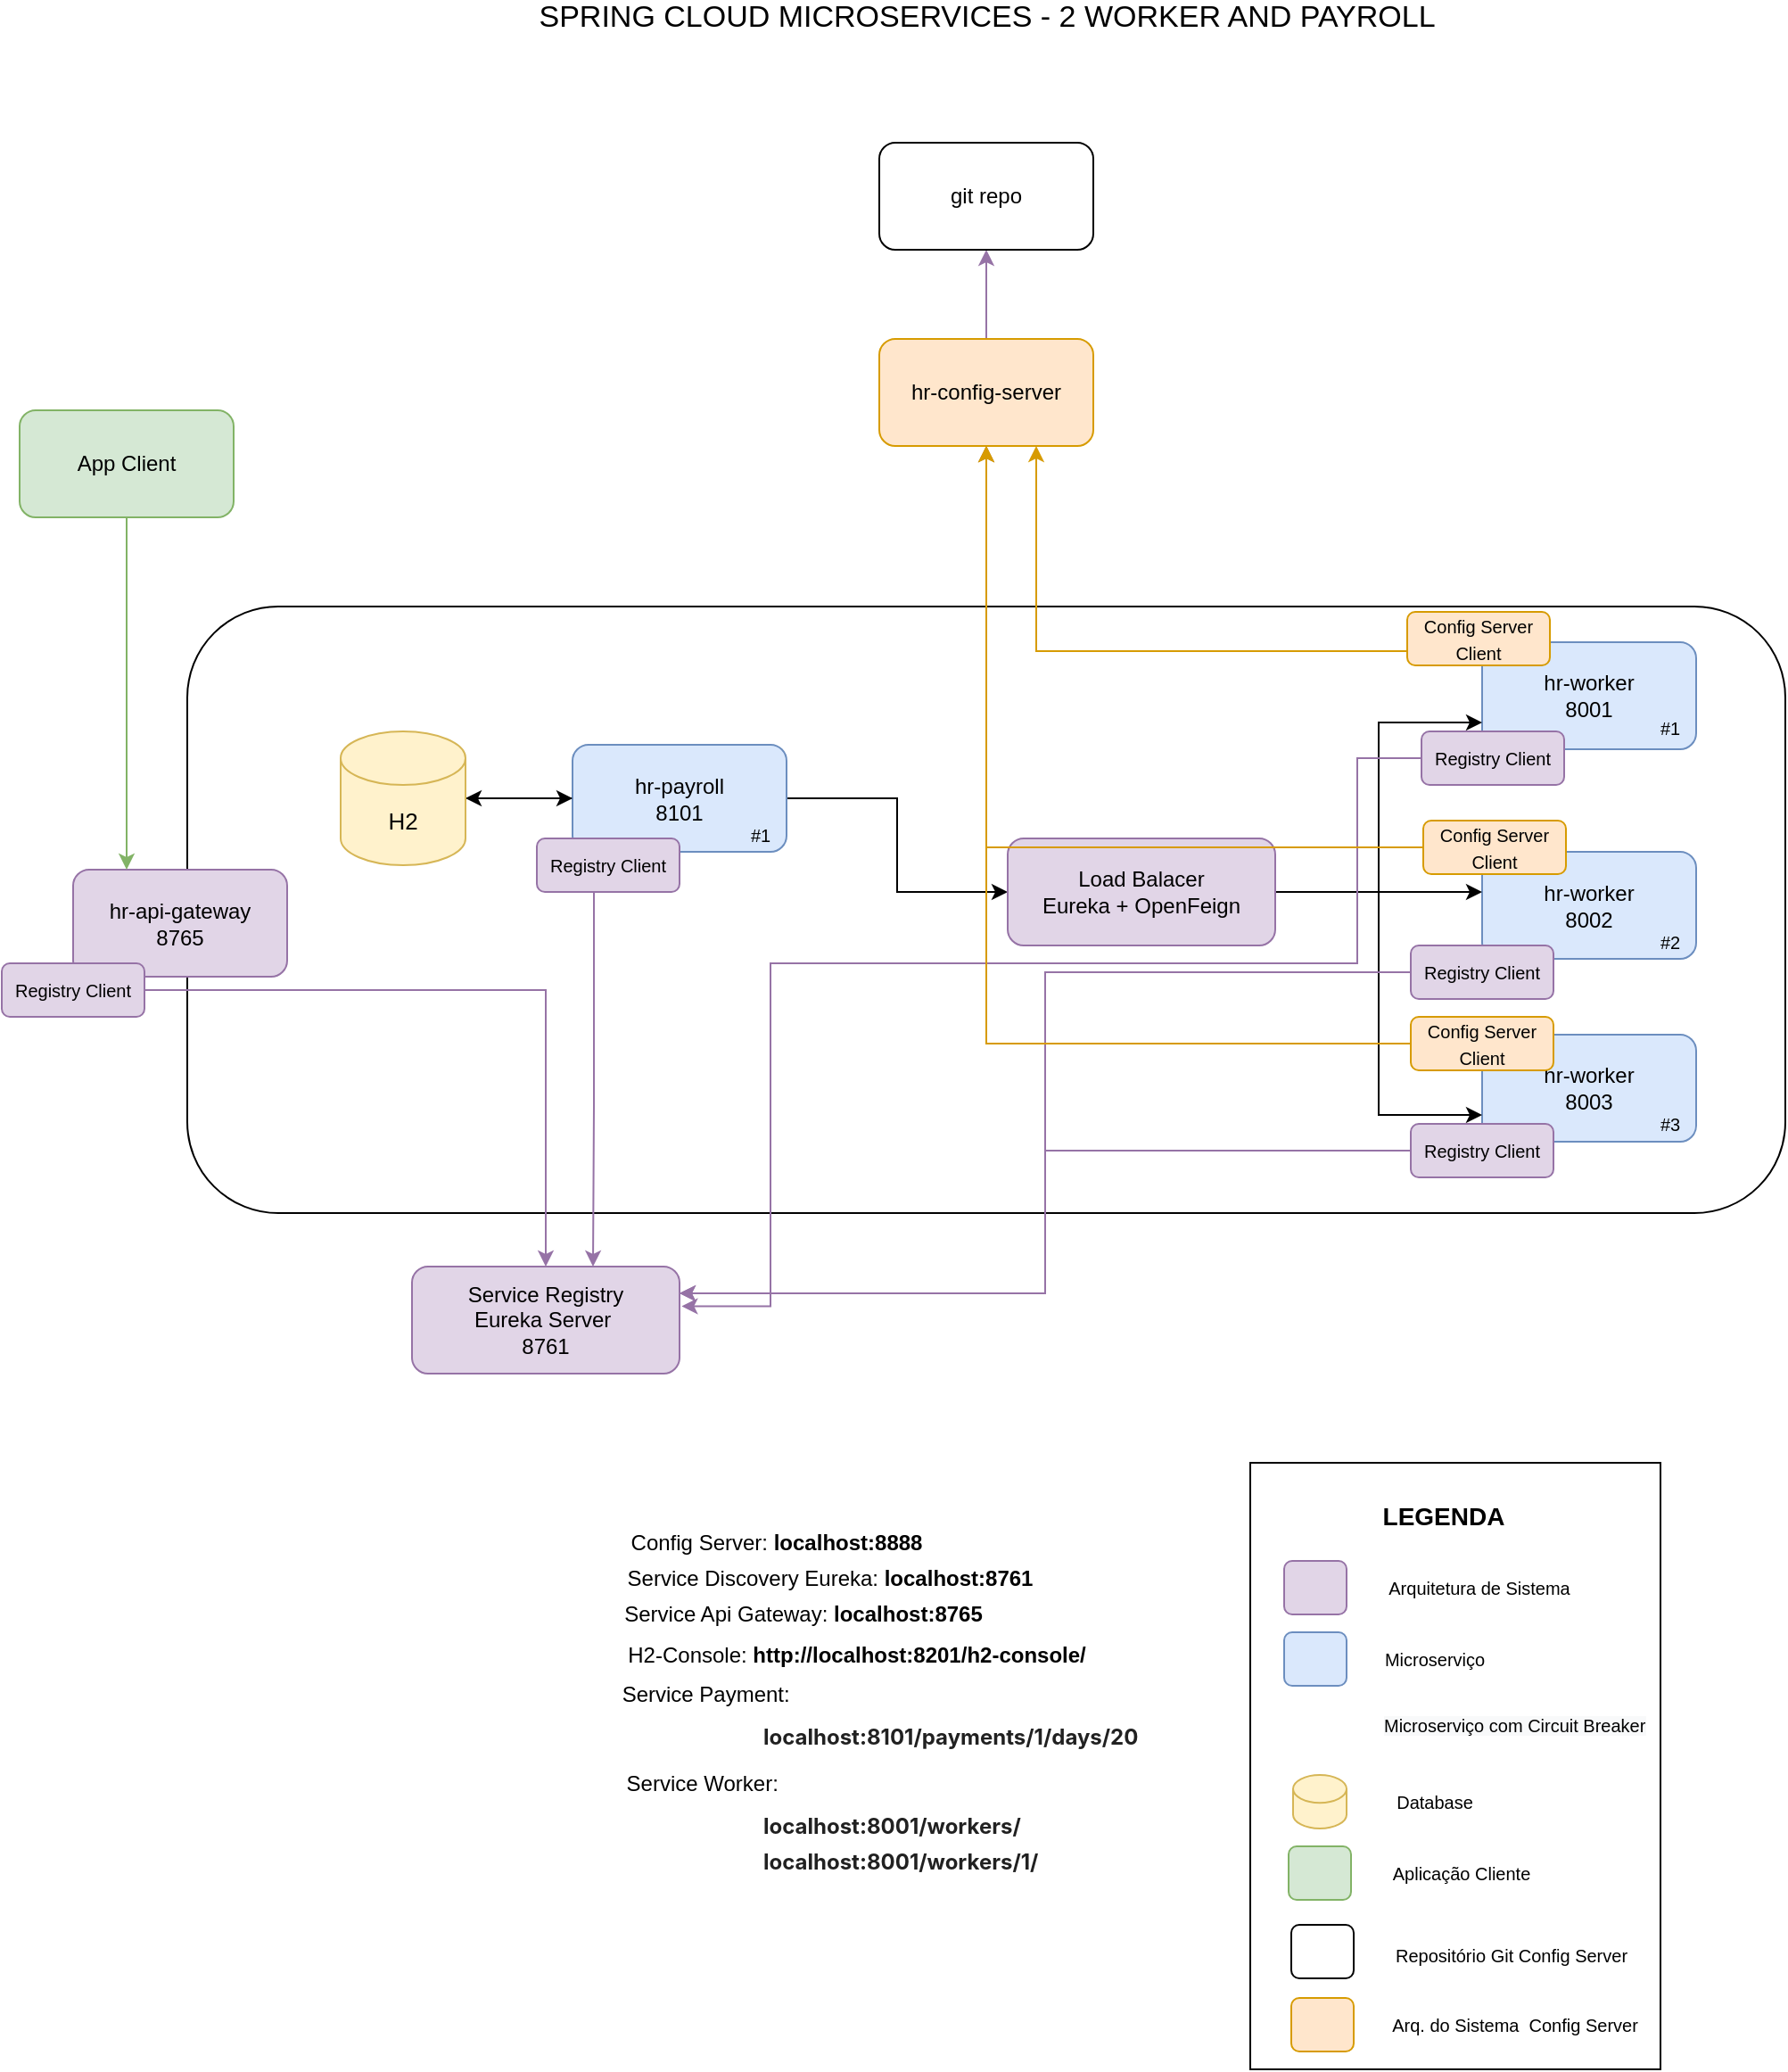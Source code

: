 <mxfile version="16.5.3" type="device"><diagram id="1bEMvcAfJl2qX9IE1g67" name="Page-1"><mxGraphModel dx="1038" dy="1786" grid="1" gridSize="10" guides="1" tooltips="1" connect="1" arrows="1" fold="1" page="1" pageScale="1" pageWidth="827" pageHeight="1169" math="0" shadow="0"><root><mxCell id="0"/><mxCell id="1" parent="0"/><mxCell id="FFli9uuqbO0M4AxKQonB-2" style="edgeStyle=orthogonalEdgeStyle;rounded=0;orthogonalLoop=1;jettySize=auto;html=1;entryX=0.5;entryY=1;entryDx=0;entryDy=0;fillColor=#e1d5e7;strokeColor=#9673a6;" edge="1" parent="1" source="9oAoAfkJ_y66X4qHa8gD-58" target="FFli9uuqbO0M4AxKQonB-1"><mxGeometry relative="1" as="geometry"/></mxCell><mxCell id="9oAoAfkJ_y66X4qHa8gD-58" value="" style="rounded=1;whiteSpace=wrap;html=1;fontSize=10;" parent="1" vertex="1"><mxGeometry x="134" y="50" width="896" height="340" as="geometry"/></mxCell><mxCell id="9oAoAfkJ_y66X4qHa8gD-11" value="" style="rounded=0;whiteSpace=wrap;html=1;" parent="1" vertex="1"><mxGeometry x="730" y="530" width="230" height="340" as="geometry"/></mxCell><mxCell id="zrGTvVkGDup4hxQ8Pklv-1" value="hr-worker&lt;br&gt;8001" style="rounded=1;whiteSpace=wrap;html=1;fillColor=#dae8fc;strokeColor=#6c8ebf;" parent="1" vertex="1"><mxGeometry x="860" y="70" width="120" height="60" as="geometry"/></mxCell><mxCell id="9oAoAfkJ_y66X4qHa8gD-27" style="edgeStyle=orthogonalEdgeStyle;rounded=0;orthogonalLoop=1;jettySize=auto;html=1;fontSize=13;" parent="1" source="zrGTvVkGDup4hxQ8Pklv-2" edge="1"><mxGeometry relative="1" as="geometry"><mxPoint x="290" y="157.5" as="targetPoint"/></mxGeometry></mxCell><mxCell id="9oAoAfkJ_y66X4qHa8gD-29" style="edgeStyle=orthogonalEdgeStyle;rounded=0;orthogonalLoop=1;jettySize=auto;html=1;fontSize=13;" parent="1" source="zrGTvVkGDup4hxQ8Pklv-2" target="9oAoAfkJ_y66X4qHa8gD-28" edge="1"><mxGeometry relative="1" as="geometry"/></mxCell><mxCell id="zrGTvVkGDup4hxQ8Pklv-2" value="hr-payroll&lt;br&gt;8101" style="rounded=1;whiteSpace=wrap;html=1;fillColor=#dae8fc;strokeColor=#6c8ebf;" parent="1" vertex="1"><mxGeometry x="350" y="127.5" width="120" height="60" as="geometry"/></mxCell><mxCell id="zrGTvVkGDup4hxQ8Pklv-5" value="&lt;font style=&quot;font-size: 17px&quot;&gt;SPRING CLOUD MICROSERVICES - 2 WORKER AND PAYROLL&lt;/font&gt;" style="text;html=1;align=center;verticalAlign=middle;resizable=0;points=[];autosize=1;strokeColor=none;fillColor=none;" parent="1" vertex="1"><mxGeometry x="322" y="-290" width="520" height="20" as="geometry"/></mxCell><mxCell id="9oAoAfkJ_y66X4qHa8gD-1" value="Service Registry&lt;br&gt;Eureka Server&amp;nbsp;&lt;br&gt;8761" style="rounded=1;whiteSpace=wrap;html=1;fillColor=#e1d5e7;strokeColor=#9673a6;" parent="1" vertex="1"><mxGeometry x="260" y="420" width="150" height="60" as="geometry"/></mxCell><mxCell id="9oAoAfkJ_y66X4qHa8gD-12" value="&lt;b&gt;&lt;font style=&quot;font-size: 14px&quot;&gt;LEGENDA&lt;/font&gt;&lt;/b&gt;" style="text;html=1;align=center;verticalAlign=middle;resizable=0;points=[];autosize=1;strokeColor=none;fillColor=none;" parent="1" vertex="1"><mxGeometry x="798" y="550" width="80" height="20" as="geometry"/></mxCell><mxCell id="9oAoAfkJ_y66X4qHa8gD-26" style="edgeStyle=orthogonalEdgeStyle;rounded=0;orthogonalLoop=1;jettySize=auto;html=1;entryX=0;entryY=0.5;entryDx=0;entryDy=0;fontSize=13;" parent="1" source="9oAoAfkJ_y66X4qHa8gD-13" target="zrGTvVkGDup4hxQ8Pklv-2" edge="1"><mxGeometry relative="1" as="geometry"><Array as="points"><mxPoint x="290" y="158"/><mxPoint x="290" y="158"/></Array></mxGeometry></mxCell><mxCell id="9oAoAfkJ_y66X4qHa8gD-13" value="&lt;span style=&quot;font-size: 13px&quot;&gt;H2&lt;/span&gt;" style="shape=cylinder3;whiteSpace=wrap;html=1;boundedLbl=1;backgroundOutline=1;size=15;fontSize=17;fillColor=#fff2cc;strokeColor=#d6b656;" parent="1" vertex="1"><mxGeometry x="220" y="120" width="70" height="75" as="geometry"/></mxCell><mxCell id="9oAoAfkJ_y66X4qHa8gD-19" value="" style="shape=image;verticalLabelPosition=bottom;labelBackgroundColor=default;verticalAlign=top;aspect=fixed;imageAspect=0;image=https://files.readme.io/8701241-small-Resilience4j.png;" parent="1" vertex="1"><mxGeometry x="440" y="112.5" width="30" height="30" as="geometry"/></mxCell><mxCell id="9oAoAfkJ_y66X4qHa8gD-23" value="hr-worker&lt;br&gt;8002" style="rounded=1;whiteSpace=wrap;html=1;fillColor=#dae8fc;strokeColor=#6c8ebf;" parent="1" vertex="1"><mxGeometry x="860" y="187.5" width="120" height="60" as="geometry"/></mxCell><mxCell id="9oAoAfkJ_y66X4qHa8gD-24" value="hr-worker&lt;br&gt;8003" style="rounded=1;whiteSpace=wrap;html=1;fillColor=#dae8fc;strokeColor=#6c8ebf;" parent="1" vertex="1"><mxGeometry x="860" y="290" width="120" height="60" as="geometry"/></mxCell><mxCell id="9oAoAfkJ_y66X4qHa8gD-30" style="edgeStyle=orthogonalEdgeStyle;rounded=0;orthogonalLoop=1;jettySize=auto;html=1;entryX=0;entryY=0.75;entryDx=0;entryDy=0;fontSize=13;" parent="1" source="9oAoAfkJ_y66X4qHa8gD-28" target="zrGTvVkGDup4hxQ8Pklv-1" edge="1"><mxGeometry relative="1" as="geometry"/></mxCell><mxCell id="9oAoAfkJ_y66X4qHa8gD-31" style="edgeStyle=orthogonalEdgeStyle;rounded=0;orthogonalLoop=1;jettySize=auto;html=1;fontSize=13;" parent="1" source="9oAoAfkJ_y66X4qHa8gD-28" edge="1"><mxGeometry relative="1" as="geometry"><mxPoint x="860" y="210" as="targetPoint"/><Array as="points"><mxPoint x="860" y="210"/></Array></mxGeometry></mxCell><mxCell id="9oAoAfkJ_y66X4qHa8gD-32" style="edgeStyle=orthogonalEdgeStyle;rounded=0;orthogonalLoop=1;jettySize=auto;html=1;entryX=0;entryY=0.75;entryDx=0;entryDy=0;fontSize=13;" parent="1" source="9oAoAfkJ_y66X4qHa8gD-28" target="9oAoAfkJ_y66X4qHa8gD-24" edge="1"><mxGeometry relative="1" as="geometry"/></mxCell><mxCell id="9oAoAfkJ_y66X4qHa8gD-28" value="Load Balacer&lt;br&gt;Eureka + OpenFeign" style="rounded=1;whiteSpace=wrap;html=1;fillColor=#e1d5e7;strokeColor=#9673a6;" parent="1" vertex="1"><mxGeometry x="594" y="180" width="150" height="60" as="geometry"/></mxCell><mxCell id="9oAoAfkJ_y66X4qHa8gD-41" style="edgeStyle=orthogonalEdgeStyle;rounded=0;orthogonalLoop=1;jettySize=auto;html=1;entryX=1.008;entryY=0.37;entryDx=0;entryDy=0;entryPerimeter=0;fontSize=10;fillColor=#e1d5e7;strokeColor=#9673a6;" parent="1" source="9oAoAfkJ_y66X4qHa8gD-34" target="9oAoAfkJ_y66X4qHa8gD-1" edge="1"><mxGeometry relative="1" as="geometry"><Array as="points"><mxPoint x="790" y="135"/><mxPoint x="790" y="250"/><mxPoint x="461" y="250"/></Array></mxGeometry></mxCell><mxCell id="9oAoAfkJ_y66X4qHa8gD-34" value="&lt;font style=&quot;font-size: 10px&quot;&gt;Registry&amp;nbsp;Client&lt;/font&gt;" style="rounded=1;whiteSpace=wrap;html=1;fillColor=#e1d5e7;strokeColor=#9673a6;" parent="1" vertex="1"><mxGeometry x="826" y="120" width="80" height="30" as="geometry"/></mxCell><mxCell id="9oAoAfkJ_y66X4qHa8gD-35" style="edgeStyle=orthogonalEdgeStyle;rounded=0;orthogonalLoop=1;jettySize=auto;html=1;exitX=0.5;exitY=1;exitDx=0;exitDy=0;fontSize=10;" parent="1" source="9oAoAfkJ_y66X4qHa8gD-34" target="9oAoAfkJ_y66X4qHa8gD-34" edge="1"><mxGeometry relative="1" as="geometry"/></mxCell><mxCell id="9oAoAfkJ_y66X4qHa8gD-42" style="edgeStyle=orthogonalEdgeStyle;rounded=0;orthogonalLoop=1;jettySize=auto;html=1;entryX=1;entryY=0.25;entryDx=0;entryDy=0;fontSize=10;fillColor=#e1d5e7;strokeColor=#9673a6;" parent="1" source="9oAoAfkJ_y66X4qHa8gD-36" target="9oAoAfkJ_y66X4qHa8gD-1" edge="1"><mxGeometry relative="1" as="geometry"/></mxCell><mxCell id="9oAoAfkJ_y66X4qHa8gD-36" value="&lt;font style=&quot;font-size: 10px&quot;&gt;Registry&amp;nbsp;Client&lt;/font&gt;" style="rounded=1;whiteSpace=wrap;html=1;fillColor=#e1d5e7;strokeColor=#9673a6;" parent="1" vertex="1"><mxGeometry x="820" y="240" width="80" height="30" as="geometry"/></mxCell><mxCell id="9oAoAfkJ_y66X4qHa8gD-43" style="edgeStyle=orthogonalEdgeStyle;rounded=0;orthogonalLoop=1;jettySize=auto;html=1;entryX=1;entryY=0.25;entryDx=0;entryDy=0;fontSize=10;fillColor=#e1d5e7;strokeColor=#9673a6;" parent="1" source="9oAoAfkJ_y66X4qHa8gD-37" target="9oAoAfkJ_y66X4qHa8gD-1" edge="1"><mxGeometry relative="1" as="geometry"/></mxCell><mxCell id="9oAoAfkJ_y66X4qHa8gD-37" value="&lt;font style=&quot;font-size: 10px&quot;&gt;Registry&amp;nbsp;Client&lt;/font&gt;" style="rounded=1;whiteSpace=wrap;html=1;fillColor=#e1d5e7;strokeColor=#9673a6;" parent="1" vertex="1"><mxGeometry x="820" y="340" width="80" height="30" as="geometry"/></mxCell><mxCell id="9oAoAfkJ_y66X4qHa8gD-39" style="edgeStyle=orthogonalEdgeStyle;rounded=0;orthogonalLoop=1;jettySize=auto;html=1;fontSize=10;fillColor=#e1d5e7;strokeColor=#9673a6;entryX=0.75;entryY=0;entryDx=0;entryDy=0;" parent="1" edge="1"><mxGeometry relative="1" as="geometry"><mxPoint x="359" y="210" as="sourcePoint"/><mxPoint x="361.5" y="420" as="targetPoint"/><Array as="points"><mxPoint x="362" y="210"/><mxPoint x="362" y="330"/></Array></mxGeometry></mxCell><mxCell id="9oAoAfkJ_y66X4qHa8gD-38" value="&lt;font style=&quot;font-size: 10px&quot;&gt;Registry&amp;nbsp;Client&lt;/font&gt;" style="rounded=1;whiteSpace=wrap;html=1;fillColor=#e1d5e7;strokeColor=#9673a6;" parent="1" vertex="1"><mxGeometry x="330" y="180" width="80" height="30" as="geometry"/></mxCell><mxCell id="9oAoAfkJ_y66X4qHa8gD-44" value="" style="rounded=1;whiteSpace=wrap;html=1;fontSize=10;fillColor=#e1d5e7;strokeColor=#9673a6;" parent="1" vertex="1"><mxGeometry x="749" y="585" width="35" height="30" as="geometry"/></mxCell><mxCell id="9oAoAfkJ_y66X4qHa8gD-45" value="" style="rounded=1;whiteSpace=wrap;html=1;fontSize=10;fillColor=#dae8fc;strokeColor=#6c8ebf;" parent="1" vertex="1"><mxGeometry x="749" y="625" width="35" height="30" as="geometry"/></mxCell><mxCell id="9oAoAfkJ_y66X4qHa8gD-46" value="Arquitetura de Sistema" style="text;html=1;align=center;verticalAlign=middle;resizable=0;points=[];autosize=1;strokeColor=none;fillColor=none;fontSize=10;" parent="1" vertex="1"><mxGeometry x="798" y="590" width="120" height="20" as="geometry"/></mxCell><mxCell id="9oAoAfkJ_y66X4qHa8gD-47" value="Microserviço" style="text;html=1;align=center;verticalAlign=middle;resizable=0;points=[];autosize=1;strokeColor=none;fillColor=none;fontSize=10;" parent="1" vertex="1"><mxGeometry x="798" y="630" width="70" height="20" as="geometry"/></mxCell><mxCell id="9oAoAfkJ_y66X4qHa8gD-48" value="" style="shape=image;verticalLabelPosition=bottom;labelBackgroundColor=default;verticalAlign=top;aspect=fixed;imageAspect=0;image=https://files.readme.io/8701241-small-Resilience4j.png;" parent="1" vertex="1"><mxGeometry x="754" y="665" width="30" height="30" as="geometry"/></mxCell><mxCell id="9oAoAfkJ_y66X4qHa8gD-49" value="&lt;span style=&quot;color: rgb(0 , 0 , 0) ; font-family: &amp;#34;helvetica&amp;#34; ; font-size: 10px ; font-style: normal ; font-weight: 400 ; letter-spacing: normal ; text-align: center ; text-indent: 0px ; text-transform: none ; word-spacing: 0px ; background-color: rgb(248 , 249 , 250) ; display: inline ; float: none&quot;&gt;Microserviço com Circuit Breaker&lt;/span&gt;" style="text;whiteSpace=wrap;html=1;fontSize=10;" parent="1" vertex="1"><mxGeometry x="803" y="665" width="150" height="30" as="geometry"/></mxCell><mxCell id="9oAoAfkJ_y66X4qHa8gD-50" value="#1" style="text;html=1;align=center;verticalAlign=middle;resizable=0;points=[];autosize=1;strokeColor=none;fillColor=none;fontSize=10;" parent="1" vertex="1"><mxGeometry x="440" y="167.5" width="30" height="20" as="geometry"/></mxCell><mxCell id="9oAoAfkJ_y66X4qHa8gD-51" value="#1" style="text;html=1;align=center;verticalAlign=middle;resizable=0;points=[];autosize=1;strokeColor=none;fillColor=none;fontSize=10;" parent="1" vertex="1"><mxGeometry x="950" y="107.5" width="30" height="20" as="geometry"/></mxCell><mxCell id="9oAoAfkJ_y66X4qHa8gD-52" value="#2" style="text;html=1;align=center;verticalAlign=middle;resizable=0;points=[];autosize=1;strokeColor=none;fillColor=none;fontSize=10;" parent="1" vertex="1"><mxGeometry x="950" y="227.5" width="30" height="20" as="geometry"/></mxCell><mxCell id="9oAoAfkJ_y66X4qHa8gD-53" value="#3" style="text;html=1;align=center;verticalAlign=middle;resizable=0;points=[];autosize=1;strokeColor=none;fillColor=none;fontSize=10;" parent="1" vertex="1"><mxGeometry x="950" y="330" width="30" height="20" as="geometry"/></mxCell><mxCell id="9oAoAfkJ_y66X4qHa8gD-54" value="" style="shape=cylinder3;whiteSpace=wrap;html=1;boundedLbl=1;backgroundOutline=1;size=7.8;fontSize=17;fillColor=#fff2cc;strokeColor=#d6b656;" parent="1" vertex="1"><mxGeometry x="754" y="705" width="30" height="30" as="geometry"/></mxCell><mxCell id="9oAoAfkJ_y66X4qHa8gD-55" value="Database" style="text;html=1;align=center;verticalAlign=middle;resizable=0;points=[];autosize=1;strokeColor=none;fillColor=none;fontSize=10;" parent="1" vertex="1"><mxGeometry x="803" y="710" width="60" height="20" as="geometry"/></mxCell><mxCell id="9oAoAfkJ_y66X4qHa8gD-60" value="hr-api-gateway&lt;br&gt;8765" style="rounded=1;whiteSpace=wrap;html=1;fillColor=#e1d5e7;strokeColor=#9673a6;" parent="1" vertex="1"><mxGeometry x="70" y="197.5" width="120" height="60" as="geometry"/></mxCell><mxCell id="9oAoAfkJ_y66X4qHa8gD-62" style="edgeStyle=orthogonalEdgeStyle;rounded=0;orthogonalLoop=1;jettySize=auto;html=1;fontSize=10;fillColor=#e1d5e7;strokeColor=#9673a6;" parent="1" source="9oAoAfkJ_y66X4qHa8gD-61" target="9oAoAfkJ_y66X4qHa8gD-1" edge="1"><mxGeometry relative="1" as="geometry"/></mxCell><mxCell id="9oAoAfkJ_y66X4qHa8gD-61" value="&lt;font style=&quot;font-size: 10px&quot;&gt;Registry&amp;nbsp;Client&lt;/font&gt;" style="rounded=1;whiteSpace=wrap;html=1;fillColor=#e1d5e7;strokeColor=#9673a6;" parent="1" vertex="1"><mxGeometry x="30" y="250" width="80" height="30" as="geometry"/></mxCell><mxCell id="9oAoAfkJ_y66X4qHa8gD-65" style="edgeStyle=orthogonalEdgeStyle;rounded=0;orthogonalLoop=1;jettySize=auto;html=1;fontSize=10;fillColor=#d5e8d4;strokeColor=#82b366;" parent="1" source="9oAoAfkJ_y66X4qHa8gD-64" target="9oAoAfkJ_y66X4qHa8gD-60" edge="1"><mxGeometry relative="1" as="geometry"><Array as="points"><mxPoint x="100" y="150"/><mxPoint x="100" y="150"/></Array></mxGeometry></mxCell><mxCell id="9oAoAfkJ_y66X4qHa8gD-64" value="App Client" style="rounded=1;whiteSpace=wrap;html=1;fillColor=#d5e8d4;strokeColor=#82b366;" parent="1" vertex="1"><mxGeometry x="40" y="-60" width="120" height="60" as="geometry"/></mxCell><mxCell id="9oAoAfkJ_y66X4qHa8gD-66" value="" style="rounded=1;whiteSpace=wrap;html=1;fontSize=10;fillColor=#d5e8d4;strokeColor=#82b366;" parent="1" vertex="1"><mxGeometry x="751.5" y="745" width="35" height="30" as="geometry"/></mxCell><mxCell id="9oAoAfkJ_y66X4qHa8gD-68" value="Aplicação Cliente" style="text;html=1;align=center;verticalAlign=middle;resizable=0;points=[];autosize=1;strokeColor=none;fillColor=none;fontSize=10;" parent="1" vertex="1"><mxGeometry x="803" y="750" width="90" height="20" as="geometry"/></mxCell><mxCell id="9oAoAfkJ_y66X4qHa8gD-75" value="Service Api Gateway: &lt;b&gt;localhost:8765&lt;/b&gt;" style="text;html=1;align=center;verticalAlign=middle;resizable=0;points=[];autosize=1;strokeColor=none;fillColor=none;" parent="1" vertex="1"><mxGeometry x="369" y="605" width="220" height="20" as="geometry"/></mxCell><mxCell id="9oAoAfkJ_y66X4qHa8gD-76" value="Service Payment:&amp;nbsp;" style="text;html=1;align=center;verticalAlign=middle;resizable=0;points=[];autosize=1;strokeColor=none;fillColor=none;" parent="1" vertex="1"><mxGeometry x="371" y="650" width="110" height="20" as="geometry"/></mxCell><mxCell id="9oAoAfkJ_y66X4qHa8gD-77" value="&lt;span style=&quot;color: rgb(33 , 33 , 33) ; font-family: &amp;#34;inter&amp;#34; , &amp;#34;opensans&amp;#34; , &amp;#34;helvetica&amp;#34; , &amp;#34;arial&amp;#34; , sans-serif ; font-size: 12px ; font-style: normal ; letter-spacing: normal ; text-align: left ; text-indent: 0px ; text-transform: none ; word-spacing: 0px ; background-color: rgb(255 , 255 , 255) ; display: inline ; float: none&quot;&gt;&lt;b&gt;localhost:8101/payments/1/days/20&lt;/b&gt;&lt;br&gt;&lt;/span&gt;" style="text;whiteSpace=wrap;html=1;" parent="1" vertex="1"><mxGeometry x="455" y="670" width="190" height="40" as="geometry"/></mxCell><mxCell id="9oAoAfkJ_y66X4qHa8gD-78" value="&lt;b style=&quot;color: rgb(33 , 33 , 33) ; font-family: &amp;#34;inter&amp;#34; , &amp;#34;opensans&amp;#34; , &amp;#34;helvetica&amp;#34; , &amp;#34;arial&amp;#34; , sans-serif ; font-size: 12px ; font-style: normal ; letter-spacing: normal ; text-align: left ; text-indent: 0px ; text-transform: none ; word-spacing: 0px&quot;&gt;localhost:8001/workers/&lt;/b&gt;" style="text;whiteSpace=wrap;html=1;" parent="1" vertex="1"><mxGeometry x="455" y="720" width="170" height="30" as="geometry"/></mxCell><mxCell id="9oAoAfkJ_y66X4qHa8gD-79" value="Service Worker:&amp;nbsp;" style="text;html=1;align=center;verticalAlign=middle;resizable=0;points=[];autosize=1;strokeColor=none;fillColor=none;" parent="1" vertex="1"><mxGeometry x="374" y="700" width="100" height="20" as="geometry"/></mxCell><mxCell id="9oAoAfkJ_y66X4qHa8gD-80" value="&lt;b style=&quot;color: rgb(33, 33, 33); font-family: inter, opensans, helvetica, arial, sans-serif; font-size: 12px; font-style: normal; letter-spacing: normal; text-align: left; text-indent: 0px; text-transform: none; word-spacing: 0px;&quot;&gt;localhost:8001/workers/1/&lt;/b&gt;" style="text;whiteSpace=wrap;html=1;" parent="1" vertex="1"><mxGeometry x="455" y="740" width="170" height="30" as="geometry"/></mxCell><mxCell id="9oAoAfkJ_y66X4qHa8gD-81" value="Service Discovery Eureka: &lt;b&gt;localhost:8761&lt;/b&gt;" style="text;html=1;align=center;verticalAlign=middle;resizable=0;points=[];autosize=1;strokeColor=none;fillColor=none;" parent="1" vertex="1"><mxGeometry x="374" y="585" width="240" height="20" as="geometry"/></mxCell><mxCell id="FFli9uuqbO0M4AxKQonB-4" style="edgeStyle=orthogonalEdgeStyle;rounded=0;orthogonalLoop=1;jettySize=auto;html=1;entryX=0.5;entryY=1;entryDx=0;entryDy=0;fillColor=#e1d5e7;strokeColor=#9673a6;" edge="1" parent="1" source="FFli9uuqbO0M4AxKQonB-1" target="FFli9uuqbO0M4AxKQonB-3"><mxGeometry relative="1" as="geometry"/></mxCell><mxCell id="FFli9uuqbO0M4AxKQonB-1" value="hr-config-server" style="rounded=1;whiteSpace=wrap;html=1;fillColor=#ffe6cc;strokeColor=#d79b00;" vertex="1" parent="1"><mxGeometry x="522" y="-100" width="120" height="60" as="geometry"/></mxCell><mxCell id="FFli9uuqbO0M4AxKQonB-3" value="git repo" style="rounded=1;whiteSpace=wrap;html=1;" vertex="1" parent="1"><mxGeometry x="522" y="-210" width="120" height="60" as="geometry"/></mxCell><mxCell id="FFli9uuqbO0M4AxKQonB-5" value="Config Server: &lt;b&gt;localhost:8888&lt;/b&gt;" style="text;html=1;align=center;verticalAlign=middle;resizable=0;points=[];autosize=1;strokeColor=none;fillColor=none;" vertex="1" parent="1"><mxGeometry x="374" y="565" width="180" height="20" as="geometry"/></mxCell><mxCell id="FFli9uuqbO0M4AxKQonB-6" value="" style="rounded=1;whiteSpace=wrap;html=1;fontSize=10;" vertex="1" parent="1"><mxGeometry x="753" y="789" width="35" height="30" as="geometry"/></mxCell><mxCell id="FFli9uuqbO0M4AxKQonB-7" value="Repositório Git Config Server" style="text;html=1;align=center;verticalAlign=middle;resizable=0;points=[];autosize=1;strokeColor=none;fillColor=none;fontSize=10;" vertex="1" parent="1"><mxGeometry x="801" y="796" width="150" height="20" as="geometry"/></mxCell><mxCell id="FFli9uuqbO0M4AxKQonB-12" style="edgeStyle=orthogonalEdgeStyle;rounded=0;orthogonalLoop=1;jettySize=auto;html=1;fillColor=#ffe6cc;strokeColor=#d79b00;" edge="1" parent="1" source="FFli9uuqbO0M4AxKQonB-8"><mxGeometry relative="1" as="geometry"><mxPoint x="610" y="-40" as="targetPoint"/><Array as="points"><mxPoint x="610" y="75"/><mxPoint x="610" y="-40"/></Array></mxGeometry></mxCell><mxCell id="FFli9uuqbO0M4AxKQonB-8" value="&lt;font style=&quot;font-size: 10px&quot;&gt;Config Server Client&lt;/font&gt;" style="rounded=1;whiteSpace=wrap;html=1;fillColor=#ffe6cc;strokeColor=#d79b00;" vertex="1" parent="1"><mxGeometry x="818" y="53" width="80" height="30" as="geometry"/></mxCell><mxCell id="FFli9uuqbO0M4AxKQonB-13" style="edgeStyle=orthogonalEdgeStyle;rounded=0;orthogonalLoop=1;jettySize=auto;html=1;fillColor=#ffe6cc;strokeColor=#d79b00;" edge="1" parent="1" source="FFli9uuqbO0M4AxKQonB-9" target="FFli9uuqbO0M4AxKQonB-1"><mxGeometry relative="1" as="geometry"/></mxCell><mxCell id="FFli9uuqbO0M4AxKQonB-9" value="&lt;font style=&quot;font-size: 10px&quot;&gt;Config Server Client&lt;/font&gt;" style="rounded=1;whiteSpace=wrap;html=1;fillColor=#ffe6cc;strokeColor=#d79b00;" vertex="1" parent="1"><mxGeometry x="827" y="170" width="80" height="30" as="geometry"/></mxCell><mxCell id="FFli9uuqbO0M4AxKQonB-11" style="edgeStyle=orthogonalEdgeStyle;rounded=0;orthogonalLoop=1;jettySize=auto;html=1;fillColor=#ffe6cc;strokeColor=#d79b00;" edge="1" parent="1" source="FFli9uuqbO0M4AxKQonB-10" target="FFli9uuqbO0M4AxKQonB-1"><mxGeometry relative="1" as="geometry"/></mxCell><mxCell id="FFli9uuqbO0M4AxKQonB-10" value="&lt;font style=&quot;font-size: 10px&quot;&gt;Config Server Client&lt;/font&gt;" style="rounded=1;whiteSpace=wrap;html=1;fillColor=#ffe6cc;strokeColor=#d79b00;" vertex="1" parent="1"><mxGeometry x="820" y="280" width="80" height="30" as="geometry"/></mxCell><mxCell id="FFli9uuqbO0M4AxKQonB-14" value="" style="rounded=1;whiteSpace=wrap;html=1;fontSize=10;fillColor=#ffe6cc;strokeColor=#d79b00;" vertex="1" parent="1"><mxGeometry x="753" y="830" width="35" height="30" as="geometry"/></mxCell><mxCell id="FFli9uuqbO0M4AxKQonB-15" value="Arq. do Sistema&amp;nbsp;&amp;nbsp;Config Server" style="text;html=1;align=center;verticalAlign=middle;resizable=0;points=[];autosize=1;strokeColor=none;fillColor=none;fontSize=10;" vertex="1" parent="1"><mxGeometry x="803" y="835" width="150" height="20" as="geometry"/></mxCell><mxCell id="FFli9uuqbO0M4AxKQonB-16" value="H2-Console:&amp;nbsp;&lt;b&gt;http://localhost:8201/h2-console/&lt;/b&gt;" style="text;html=1;align=center;verticalAlign=middle;resizable=0;points=[];autosize=1;strokeColor=none;fillColor=none;" vertex="1" parent="1"><mxGeometry x="374" y="628" width="270" height="20" as="geometry"/></mxCell></root></mxGraphModel></diagram></mxfile>